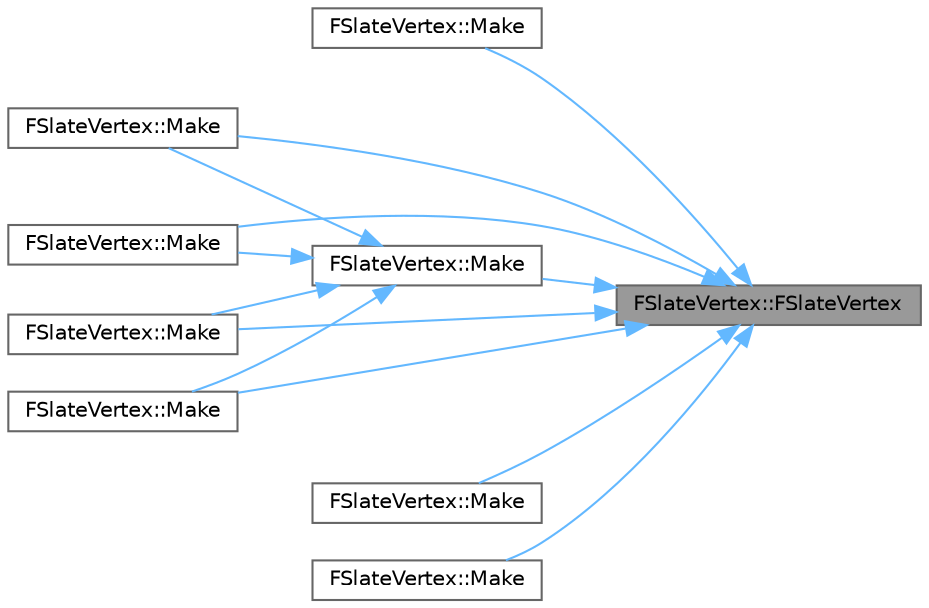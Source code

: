 digraph "FSlateVertex::FSlateVertex"
{
 // INTERACTIVE_SVG=YES
 // LATEX_PDF_SIZE
  bgcolor="transparent";
  edge [fontname=Helvetica,fontsize=10,labelfontname=Helvetica,labelfontsize=10];
  node [fontname=Helvetica,fontsize=10,shape=box,height=0.2,width=0.4];
  rankdir="RL";
  Node1 [id="Node000001",label="FSlateVertex::FSlateVertex",height=0.2,width=0.4,color="gray40", fillcolor="grey60", style="filled", fontcolor="black",tooltip=" "];
  Node1 -> Node2 [id="edge1_Node000001_Node000002",dir="back",color="steelblue1",style="solid",tooltip=" "];
  Node2 [id="Node000002",label="FSlateVertex::Make",height=0.2,width=0.4,color="grey40", fillcolor="white", style="filled",URL="$d6/d27/structFSlateVertex.html#af3775d4ac39c22fb32fb445095aecac7",tooltip=" "];
  Node1 -> Node3 [id="edge2_Node000001_Node000003",dir="back",color="steelblue1",style="solid",tooltip=" "];
  Node3 [id="Node000003",label="FSlateVertex::Make",height=0.2,width=0.4,color="grey40", fillcolor="white", style="filled",URL="$d6/d27/structFSlateVertex.html#a564bc8681e5dc22118b3736aa1e1c3a1",tooltip=" "];
  Node1 -> Node4 [id="edge3_Node000001_Node000004",dir="back",color="steelblue1",style="solid",tooltip=" "];
  Node4 [id="Node000004",label="FSlateVertex::Make",height=0.2,width=0.4,color="grey40", fillcolor="white", style="filled",URL="$d6/d27/structFSlateVertex.html#a9d74fbc3ea08892ae5ab35acb66c27d6",tooltip=" "];
  Node1 -> Node5 [id="edge4_Node000001_Node000005",dir="back",color="steelblue1",style="solid",tooltip=" "];
  Node5 [id="Node000005",label="FSlateVertex::Make",height=0.2,width=0.4,color="grey40", fillcolor="white", style="filled",URL="$d6/d27/structFSlateVertex.html#ae96a544d9e4aca7a0b48514d2caa1f2e",tooltip=" "];
  Node1 -> Node6 [id="edge5_Node000001_Node000006",dir="back",color="steelblue1",style="solid",tooltip=" "];
  Node6 [id="Node000006",label="FSlateVertex::Make",height=0.2,width=0.4,color="grey40", fillcolor="white", style="filled",URL="$d6/d27/structFSlateVertex.html#a8195299712ce7a6562d3adcab6b985b7",tooltip=" "];
  Node6 -> Node3 [id="edge6_Node000006_Node000003",dir="back",color="steelblue1",style="solid",tooltip=" "];
  Node6 -> Node5 [id="edge7_Node000006_Node000005",dir="back",color="steelblue1",style="solid",tooltip=" "];
  Node6 -> Node7 [id="edge8_Node000006_Node000007",dir="back",color="steelblue1",style="solid",tooltip=" "];
  Node7 [id="Node000007",label="FSlateVertex::Make",height=0.2,width=0.4,color="grey40", fillcolor="white", style="filled",URL="$d6/d27/structFSlateVertex.html#af6cf78c49eb81b32cfb9eb0c37669ebd",tooltip=" "];
  Node6 -> Node8 [id="edge9_Node000006_Node000008",dir="back",color="steelblue1",style="solid",tooltip=" "];
  Node8 [id="Node000008",label="FSlateVertex::Make",height=0.2,width=0.4,color="grey40", fillcolor="white", style="filled",URL="$d6/d27/structFSlateVertex.html#a5afc570d0c5b597748f6b8ae44c46e8d",tooltip=" "];
  Node1 -> Node7 [id="edge10_Node000001_Node000007",dir="back",color="steelblue1",style="solid",tooltip=" "];
  Node1 -> Node9 [id="edge11_Node000001_Node000009",dir="back",color="steelblue1",style="solid",tooltip=" "];
  Node9 [id="Node000009",label="FSlateVertex::Make",height=0.2,width=0.4,color="grey40", fillcolor="white", style="filled",URL="$d6/d27/structFSlateVertex.html#aaa76fd47609e90a6399a80089bf6b38b",tooltip=" "];
  Node1 -> Node8 [id="edge12_Node000001_Node000008",dir="back",color="steelblue1",style="solid",tooltip=" "];
}
